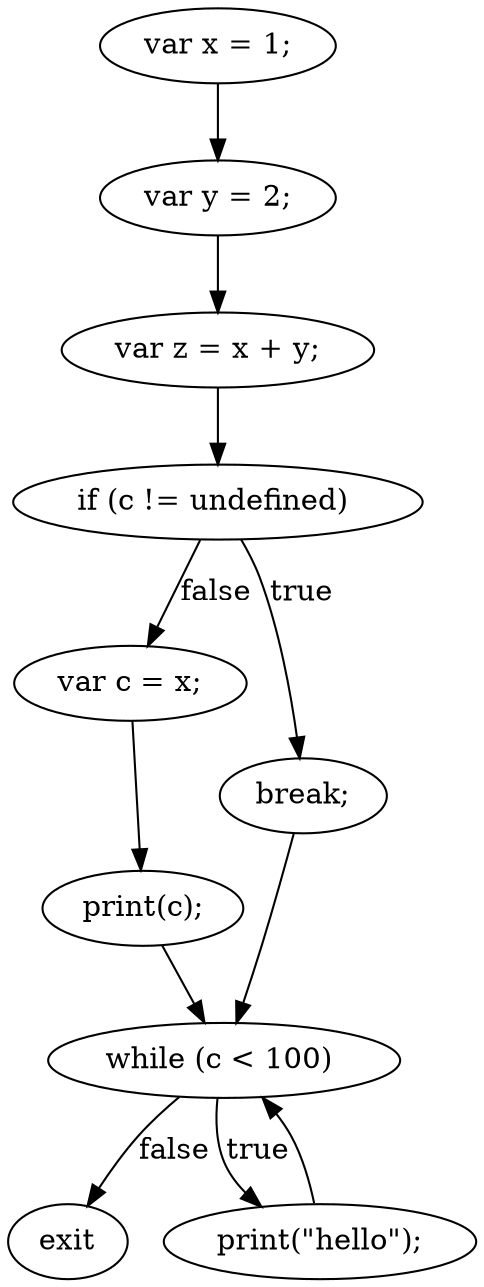 digraph {
"0" [label="exit"] 
"1" [label="var z = x + y;\n"] 
"2" [label="var x = 1;\n"] 
"3" [label="while (c < 100) "] 
"4" [label="var c = x;\n"] 
"5" [label="if (c != undefined) "] 
"6" [label="var y = 2;\n"] 
"7" [label="print(\"hello\");\n"] 
"8" [label="break;\n"] 
"9" [label="print(c);\n"] 
"1" -> "5" [label=""] 
"2" -> "6" [label=""] 
"3" -> "0" [label="false"] 
"3" -> "7" [label="true"] 
"4" -> "9" [label=""] 
"5" -> "8" [label="true"] 
"5" -> "4" [label="false"] 
"6" -> "1" [label=""] 
"7" -> "3" [label=""] 
"8" -> "3" [label=""] 
"9" -> "3" [label=""] 
}
